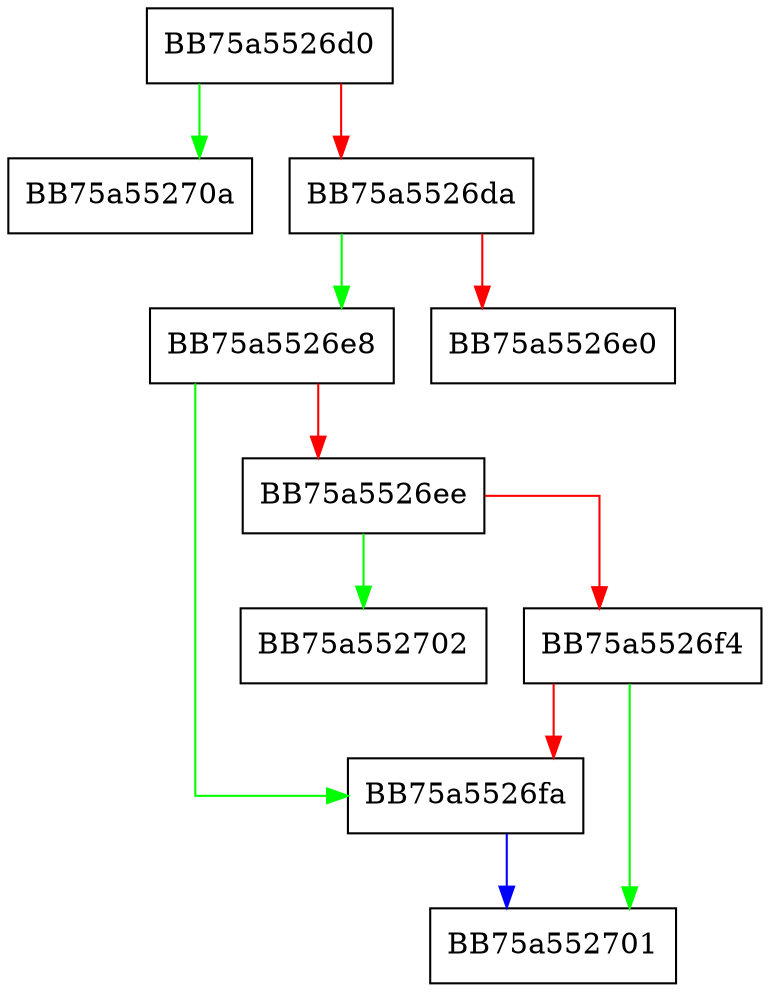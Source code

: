digraph Finish {
  node [shape="box"];
  graph [splines=ortho];
  BB75a5526d0 -> BB75a55270a [color="green"];
  BB75a5526d0 -> BB75a5526da [color="red"];
  BB75a5526da -> BB75a5526e8 [color="green"];
  BB75a5526da -> BB75a5526e0 [color="red"];
  BB75a5526e8 -> BB75a5526fa [color="green"];
  BB75a5526e8 -> BB75a5526ee [color="red"];
  BB75a5526ee -> BB75a552702 [color="green"];
  BB75a5526ee -> BB75a5526f4 [color="red"];
  BB75a5526f4 -> BB75a552701 [color="green"];
  BB75a5526f4 -> BB75a5526fa [color="red"];
  BB75a5526fa -> BB75a552701 [color="blue"];
}